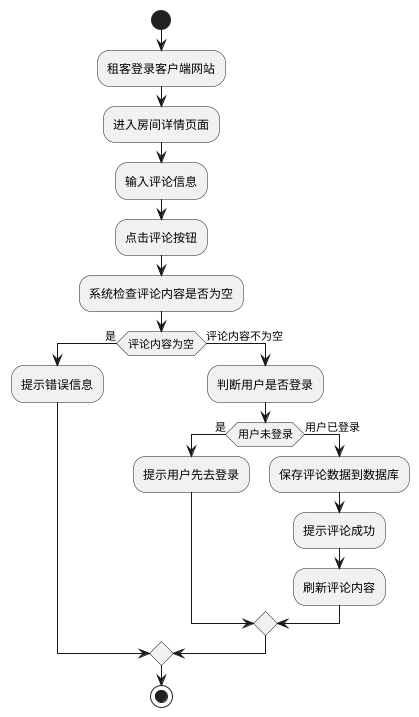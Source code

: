 @startuml
'https://plantuml.com/activity-diagram-beta
/'未登录的租客无法使用评论房间的功能，如果未登录的租客点击评论按钮会提示用户未登录。租客需要登录后，并且要退房后才能使用评论房间的功能，发表对房间的评论。
  租客登录客户端网站后，在房间详情页面输入评论信息，点击评论按钮，系统检查评论内容是否为空，如果评论内容为空，提示错误信息。如果评论内容不为空，则判断用户是否登录，如果用户未登录，提示用户先去登录，如果用户已登录，则保存评论数据到数据库，并提示评论成功，刷新评论内容。
'/
start
    :租客登录客户端网站;
    :进入房间详情页面;
    :输入评论信息;
    :点击评论按钮;
    :系统检查评论内容是否为空;
    if (评论内容为空) then (是)
        :提示错误信息;
    else (评论内容不为空)
        :判断用户是否登录;
        if (用户未登录) then (是)
        :提示用户先去登录;
        else (用户已登录)
        :保存评论数据到数据库;
        :提示评论成功;
        :刷新评论内容;
        endif
    endif
stop

@enduml
